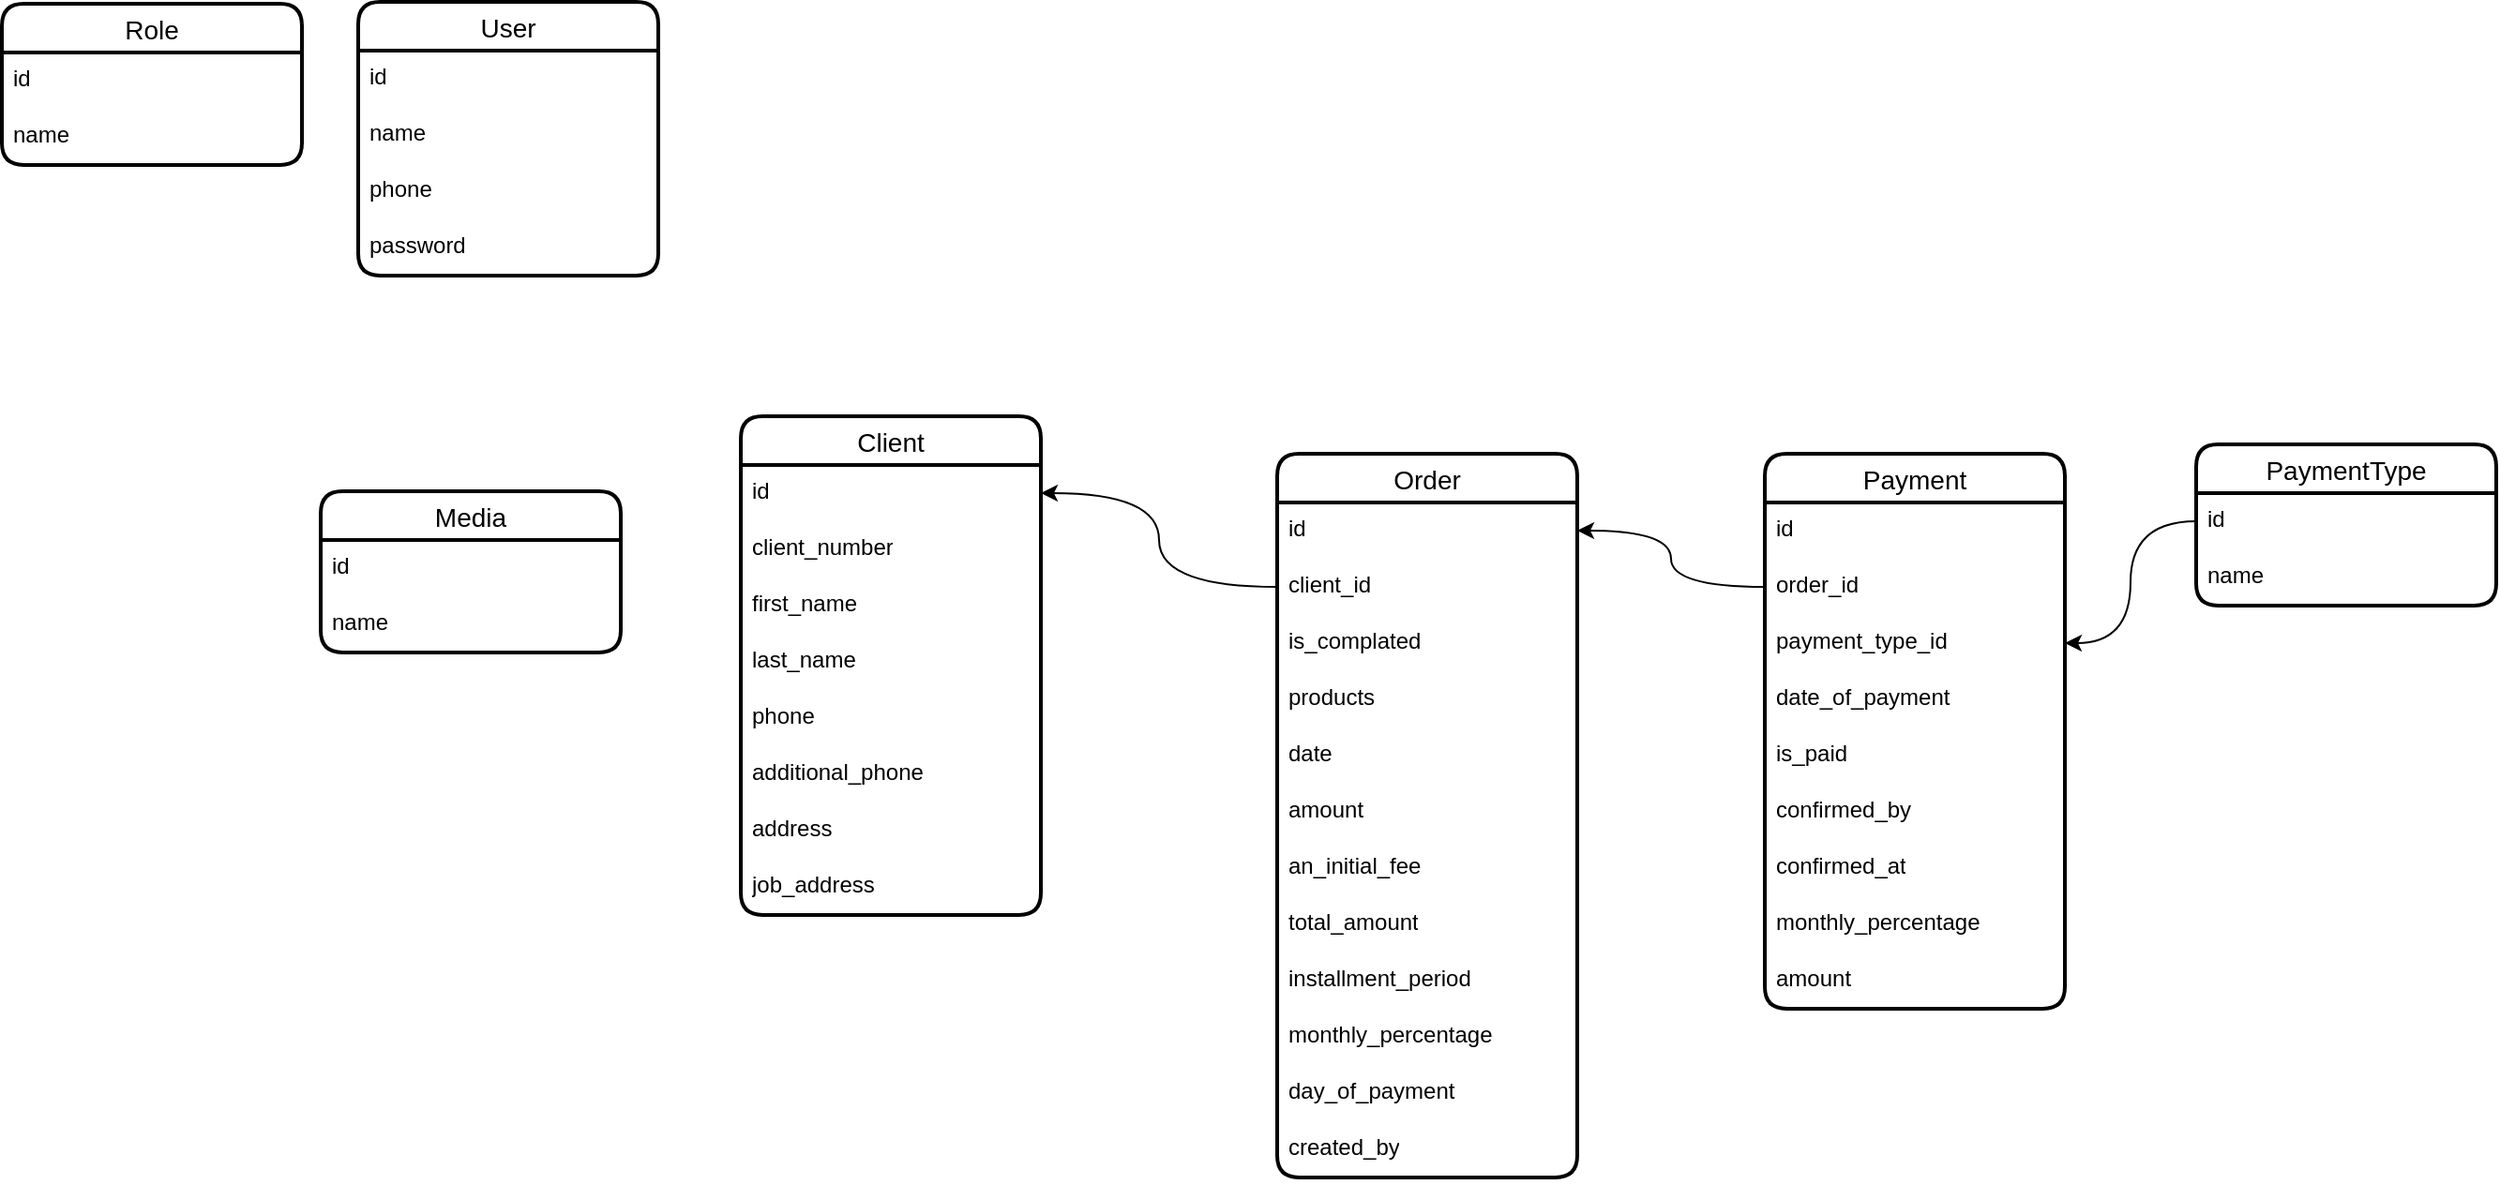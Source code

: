 <mxfile version="24.0.8" type="github">
  <diagram name="Страница — 1" id="WHzNaa2vAF3_SvquMsoz">
    <mxGraphModel dx="989" dy="509" grid="1" gridSize="10" guides="1" tooltips="1" connect="1" arrows="1" fold="1" page="1" pageScale="1" pageWidth="827" pageHeight="1169" math="0" shadow="0">
      <root>
        <mxCell id="0" />
        <mxCell id="1" parent="0" />
        <mxCell id="ufpbq39WT0exQgd2Rxnb-1" value="User" style="swimlane;fontStyle=0;childLayout=stackLayout;horizontal=1;startSize=26;horizontalStack=0;resizeParent=1;resizeParentMax=0;resizeLast=0;collapsible=1;marginBottom=0;align=center;fontSize=14;strokeWidth=2;rounded=1;shadow=0;glass=0;swimlaneLine=1;" parent="1" vertex="1">
          <mxGeometry x="360" y="280" width="160" height="146" as="geometry" />
        </mxCell>
        <mxCell id="ufpbq39WT0exQgd2Rxnb-2" value="id" style="text;strokeColor=none;fillColor=none;spacingLeft=4;spacingRight=4;overflow=hidden;rotatable=0;points=[[0,0.5],[1,0.5]];portConstraint=eastwest;fontSize=12;whiteSpace=wrap;html=1;" parent="ufpbq39WT0exQgd2Rxnb-1" vertex="1">
          <mxGeometry y="26" width="160" height="30" as="geometry" />
        </mxCell>
        <mxCell id="ufpbq39WT0exQgd2Rxnb-3" value="name" style="text;strokeColor=none;fillColor=none;spacingLeft=4;spacingRight=4;overflow=hidden;rotatable=0;points=[[0,0.5],[1,0.5]];portConstraint=eastwest;fontSize=12;whiteSpace=wrap;html=1;" parent="ufpbq39WT0exQgd2Rxnb-1" vertex="1">
          <mxGeometry y="56" width="160" height="30" as="geometry" />
        </mxCell>
        <mxCell id="ufpbq39WT0exQgd2Rxnb-4" value="phone" style="text;strokeColor=none;fillColor=none;spacingLeft=4;spacingRight=4;overflow=hidden;rotatable=0;points=[[0,0.5],[1,0.5]];portConstraint=eastwest;fontSize=12;whiteSpace=wrap;html=1;" parent="ufpbq39WT0exQgd2Rxnb-1" vertex="1">
          <mxGeometry y="86" width="160" height="30" as="geometry" />
        </mxCell>
        <mxCell id="ufpbq39WT0exQgd2Rxnb-5" value="password" style="text;strokeColor=none;fillColor=none;spacingLeft=4;spacingRight=4;overflow=hidden;rotatable=0;points=[[0,0.5],[1,0.5]];portConstraint=eastwest;fontSize=12;whiteSpace=wrap;html=1;" parent="ufpbq39WT0exQgd2Rxnb-1" vertex="1">
          <mxGeometry y="116" width="160" height="30" as="geometry" />
        </mxCell>
        <mxCell id="ufpbq39WT0exQgd2Rxnb-11" value="Order" style="swimlane;fontStyle=0;childLayout=stackLayout;horizontal=1;startSize=26;horizontalStack=0;resizeParent=1;resizeParentMax=0;resizeLast=0;collapsible=1;marginBottom=0;align=center;fontSize=14;strokeWidth=2;rounded=1;shadow=0;glass=0;swimlaneLine=1;" parent="1" vertex="1">
          <mxGeometry x="850" y="521" width="160" height="386" as="geometry" />
        </mxCell>
        <mxCell id="ufpbq39WT0exQgd2Rxnb-12" value="id" style="text;strokeColor=none;fillColor=none;spacingLeft=4;spacingRight=4;overflow=hidden;rotatable=0;points=[[0,0.5],[1,0.5]];portConstraint=eastwest;fontSize=12;whiteSpace=wrap;html=1;" parent="ufpbq39WT0exQgd2Rxnb-11" vertex="1">
          <mxGeometry y="26" width="160" height="30" as="geometry" />
        </mxCell>
        <mxCell id="ufpbq39WT0exQgd2Rxnb-13" value="client_id" style="text;strokeColor=none;fillColor=none;spacingLeft=4;spacingRight=4;overflow=hidden;rotatable=0;points=[[0,0.5],[1,0.5]];portConstraint=eastwest;fontSize=12;whiteSpace=wrap;html=1;" parent="ufpbq39WT0exQgd2Rxnb-11" vertex="1">
          <mxGeometry y="56" width="160" height="30" as="geometry" />
        </mxCell>
        <mxCell id="ufpbq39WT0exQgd2Rxnb-19" value="is_complated" style="text;strokeColor=none;fillColor=none;spacingLeft=4;spacingRight=4;overflow=hidden;rotatable=0;points=[[0,0.5],[1,0.5]];portConstraint=eastwest;fontSize=12;whiteSpace=wrap;html=1;" parent="ufpbq39WT0exQgd2Rxnb-11" vertex="1">
          <mxGeometry y="86" width="160" height="30" as="geometry" />
        </mxCell>
        <mxCell id="ufpbq39WT0exQgd2Rxnb-30" value="products" style="text;strokeColor=none;fillColor=none;spacingLeft=4;spacingRight=4;overflow=hidden;rotatable=0;points=[[0,0.5],[1,0.5]];portConstraint=eastwest;fontSize=12;whiteSpace=wrap;html=1;" parent="ufpbq39WT0exQgd2Rxnb-11" vertex="1">
          <mxGeometry y="116" width="160" height="30" as="geometry" />
        </mxCell>
        <mxCell id="ufpbq39WT0exQgd2Rxnb-32" value="date" style="text;strokeColor=none;fillColor=none;spacingLeft=4;spacingRight=4;overflow=hidden;rotatable=0;points=[[0,0.5],[1,0.5]];portConstraint=eastwest;fontSize=12;whiteSpace=wrap;html=1;" parent="ufpbq39WT0exQgd2Rxnb-11" vertex="1">
          <mxGeometry y="146" width="160" height="30" as="geometry" />
        </mxCell>
        <mxCell id="2HXU6Upzlg9KUPoMQx_O-27" value="amount" style="text;strokeColor=none;fillColor=none;spacingLeft=4;spacingRight=4;overflow=hidden;rotatable=0;points=[[0,0.5],[1,0.5]];portConstraint=eastwest;fontSize=12;whiteSpace=wrap;html=1;" parent="ufpbq39WT0exQgd2Rxnb-11" vertex="1">
          <mxGeometry y="176" width="160" height="30" as="geometry" />
        </mxCell>
        <mxCell id="2HXU6Upzlg9KUPoMQx_O-28" value="an_initial_fee" style="text;strokeColor=none;fillColor=none;spacingLeft=4;spacingRight=4;overflow=hidden;rotatable=0;points=[[0,0.5],[1,0.5]];portConstraint=eastwest;fontSize=12;whiteSpace=wrap;html=1;" parent="ufpbq39WT0exQgd2Rxnb-11" vertex="1">
          <mxGeometry y="206" width="160" height="30" as="geometry" />
        </mxCell>
        <mxCell id="2HXU6Upzlg9KUPoMQx_O-29" value="total_amount" style="text;strokeColor=none;fillColor=none;spacingLeft=4;spacingRight=4;overflow=hidden;rotatable=0;points=[[0,0.5],[1,0.5]];portConstraint=eastwest;fontSize=12;whiteSpace=wrap;html=1;" parent="ufpbq39WT0exQgd2Rxnb-11" vertex="1">
          <mxGeometry y="236" width="160" height="30" as="geometry" />
        </mxCell>
        <mxCell id="2HXU6Upzlg9KUPoMQx_O-31" value="installment_period" style="text;strokeColor=none;fillColor=none;spacingLeft=4;spacingRight=4;overflow=hidden;rotatable=0;points=[[0,0.5],[1,0.5]];portConstraint=eastwest;fontSize=12;whiteSpace=wrap;html=1;" parent="ufpbq39WT0exQgd2Rxnb-11" vertex="1">
          <mxGeometry y="266" width="160" height="30" as="geometry" />
        </mxCell>
        <mxCell id="2HXU6Upzlg9KUPoMQx_O-30" value="monthly_percentage" style="text;strokeColor=none;fillColor=none;spacingLeft=4;spacingRight=4;overflow=hidden;rotatable=0;points=[[0,0.5],[1,0.5]];portConstraint=eastwest;fontSize=12;whiteSpace=wrap;html=1;" parent="ufpbq39WT0exQgd2Rxnb-11" vertex="1">
          <mxGeometry y="296" width="160" height="30" as="geometry" />
        </mxCell>
        <mxCell id="2HXU6Upzlg9KUPoMQx_O-46" value="day_of_payment" style="text;strokeColor=none;fillColor=none;spacingLeft=4;spacingRight=4;overflow=hidden;rotatable=0;points=[[0,0.5],[1,0.5]];portConstraint=eastwest;fontSize=12;whiteSpace=wrap;html=1;" parent="ufpbq39WT0exQgd2Rxnb-11" vertex="1">
          <mxGeometry y="326" width="160" height="30" as="geometry" />
        </mxCell>
        <mxCell id="ufpbq39WT0exQgd2Rxnb-31" value="created_by" style="text;strokeColor=none;fillColor=none;spacingLeft=4;spacingRight=4;overflow=hidden;rotatable=0;points=[[0,0.5],[1,0.5]];portConstraint=eastwest;fontSize=12;whiteSpace=wrap;html=1;" parent="ufpbq39WT0exQgd2Rxnb-11" vertex="1">
          <mxGeometry y="356" width="160" height="30" as="geometry" />
        </mxCell>
        <mxCell id="2HXU6Upzlg9KUPoMQx_O-1" value="Role" style="swimlane;fontStyle=0;childLayout=stackLayout;horizontal=1;startSize=26;horizontalStack=0;resizeParent=1;resizeParentMax=0;resizeLast=0;collapsible=1;marginBottom=0;align=center;fontSize=14;strokeWidth=2;rounded=1;shadow=0;glass=0;swimlaneLine=1;" parent="1" vertex="1">
          <mxGeometry x="170" y="281" width="160" height="86" as="geometry" />
        </mxCell>
        <mxCell id="2HXU6Upzlg9KUPoMQx_O-2" value="id" style="text;strokeColor=none;fillColor=none;spacingLeft=4;spacingRight=4;overflow=hidden;rotatable=0;points=[[0,0.5],[1,0.5]];portConstraint=eastwest;fontSize=12;whiteSpace=wrap;html=1;" parent="2HXU6Upzlg9KUPoMQx_O-1" vertex="1">
          <mxGeometry y="26" width="160" height="30" as="geometry" />
        </mxCell>
        <mxCell id="2HXU6Upzlg9KUPoMQx_O-3" value="name" style="text;strokeColor=none;fillColor=none;spacingLeft=4;spacingRight=4;overflow=hidden;rotatable=0;points=[[0,0.5],[1,0.5]];portConstraint=eastwest;fontSize=12;whiteSpace=wrap;html=1;" parent="2HXU6Upzlg9KUPoMQx_O-1" vertex="1">
          <mxGeometry y="56" width="160" height="30" as="geometry" />
        </mxCell>
        <mxCell id="2HXU6Upzlg9KUPoMQx_O-6" value="Client" style="swimlane;fontStyle=0;childLayout=stackLayout;horizontal=1;startSize=26;horizontalStack=0;resizeParent=1;resizeParentMax=0;resizeLast=0;collapsible=1;marginBottom=0;align=center;fontSize=14;strokeWidth=2;rounded=1;shadow=0;glass=0;swimlaneLine=1;" parent="1" vertex="1">
          <mxGeometry x="564" y="501" width="160" height="266" as="geometry" />
        </mxCell>
        <mxCell id="2HXU6Upzlg9KUPoMQx_O-7" value="id" style="text;strokeColor=none;fillColor=none;spacingLeft=4;spacingRight=4;overflow=hidden;rotatable=0;points=[[0,0.5],[1,0.5]];portConstraint=eastwest;fontSize=12;whiteSpace=wrap;html=1;" parent="2HXU6Upzlg9KUPoMQx_O-6" vertex="1">
          <mxGeometry y="26" width="160" height="30" as="geometry" />
        </mxCell>
        <mxCell id="2HXU6Upzlg9KUPoMQx_O-17" value="client_number" style="text;strokeColor=none;fillColor=none;spacingLeft=4;spacingRight=4;overflow=hidden;rotatable=0;points=[[0,0.5],[1,0.5]];portConstraint=eastwest;fontSize=12;whiteSpace=wrap;html=1;" parent="2HXU6Upzlg9KUPoMQx_O-6" vertex="1">
          <mxGeometry y="56" width="160" height="30" as="geometry" />
        </mxCell>
        <mxCell id="2HXU6Upzlg9KUPoMQx_O-8" value="first_name" style="text;strokeColor=none;fillColor=none;spacingLeft=4;spacingRight=4;overflow=hidden;rotatable=0;points=[[0,0.5],[1,0.5]];portConstraint=eastwest;fontSize=12;whiteSpace=wrap;html=1;" parent="2HXU6Upzlg9KUPoMQx_O-6" vertex="1">
          <mxGeometry y="86" width="160" height="30" as="geometry" />
        </mxCell>
        <mxCell id="2HXU6Upzlg9KUPoMQx_O-26" value="last_name" style="text;strokeColor=none;fillColor=none;spacingLeft=4;spacingRight=4;overflow=hidden;rotatable=0;points=[[0,0.5],[1,0.5]];portConstraint=eastwest;fontSize=12;whiteSpace=wrap;html=1;" parent="2HXU6Upzlg9KUPoMQx_O-6" vertex="1">
          <mxGeometry y="116" width="160" height="30" as="geometry" />
        </mxCell>
        <mxCell id="2HXU6Upzlg9KUPoMQx_O-9" value="phone" style="text;strokeColor=none;fillColor=none;spacingLeft=4;spacingRight=4;overflow=hidden;rotatable=0;points=[[0,0.5],[1,0.5]];portConstraint=eastwest;fontSize=12;whiteSpace=wrap;html=1;" parent="2HXU6Upzlg9KUPoMQx_O-6" vertex="1">
          <mxGeometry y="146" width="160" height="30" as="geometry" />
        </mxCell>
        <mxCell id="2HXU6Upzlg9KUPoMQx_O-11" value="additional_phone" style="text;strokeColor=none;fillColor=none;spacingLeft=4;spacingRight=4;overflow=hidden;rotatable=0;points=[[0,0.5],[1,0.5]];portConstraint=eastwest;fontSize=12;whiteSpace=wrap;html=1;" parent="2HXU6Upzlg9KUPoMQx_O-6" vertex="1">
          <mxGeometry y="176" width="160" height="30" as="geometry" />
        </mxCell>
        <mxCell id="2HXU6Upzlg9KUPoMQx_O-10" value="address" style="text;strokeColor=none;fillColor=none;spacingLeft=4;spacingRight=4;overflow=hidden;rotatable=0;points=[[0,0.5],[1,0.5]];portConstraint=eastwest;fontSize=12;whiteSpace=wrap;html=1;" parent="2HXU6Upzlg9KUPoMQx_O-6" vertex="1">
          <mxGeometry y="206" width="160" height="30" as="geometry" />
        </mxCell>
        <mxCell id="2HXU6Upzlg9KUPoMQx_O-12" value="job_address" style="text;strokeColor=none;fillColor=none;spacingLeft=4;spacingRight=4;overflow=hidden;rotatable=0;points=[[0,0.5],[1,0.5]];portConstraint=eastwest;fontSize=12;whiteSpace=wrap;html=1;" parent="2HXU6Upzlg9KUPoMQx_O-6" vertex="1">
          <mxGeometry y="236" width="160" height="30" as="geometry" />
        </mxCell>
        <mxCell id="2HXU6Upzlg9KUPoMQx_O-13" value="Media" style="swimlane;fontStyle=0;childLayout=stackLayout;horizontal=1;startSize=26;horizontalStack=0;resizeParent=1;resizeParentMax=0;resizeLast=0;collapsible=1;marginBottom=0;align=center;fontSize=14;strokeWidth=2;rounded=1;shadow=0;glass=0;swimlaneLine=1;" parent="1" vertex="1">
          <mxGeometry x="340" y="541" width="160" height="86" as="geometry" />
        </mxCell>
        <mxCell id="2HXU6Upzlg9KUPoMQx_O-14" value="id" style="text;strokeColor=none;fillColor=none;spacingLeft=4;spacingRight=4;overflow=hidden;rotatable=0;points=[[0,0.5],[1,0.5]];portConstraint=eastwest;fontSize=12;whiteSpace=wrap;html=1;" parent="2HXU6Upzlg9KUPoMQx_O-13" vertex="1">
          <mxGeometry y="26" width="160" height="30" as="geometry" />
        </mxCell>
        <mxCell id="2HXU6Upzlg9KUPoMQx_O-15" value="name" style="text;strokeColor=none;fillColor=none;spacingLeft=4;spacingRight=4;overflow=hidden;rotatable=0;points=[[0,0.5],[1,0.5]];portConstraint=eastwest;fontSize=12;whiteSpace=wrap;html=1;" parent="2HXU6Upzlg9KUPoMQx_O-13" vertex="1">
          <mxGeometry y="56" width="160" height="30" as="geometry" />
        </mxCell>
        <mxCell id="2HXU6Upzlg9KUPoMQx_O-16" style="edgeStyle=orthogonalEdgeStyle;rounded=0;orthogonalLoop=1;jettySize=auto;html=1;entryX=1;entryY=0.5;entryDx=0;entryDy=0;elbow=vertical;curved=1;" parent="1" source="ufpbq39WT0exQgd2Rxnb-13" target="2HXU6Upzlg9KUPoMQx_O-7" edge="1">
          <mxGeometry relative="1" as="geometry" />
        </mxCell>
        <mxCell id="2HXU6Upzlg9KUPoMQx_O-18" value="Payment" style="swimlane;fontStyle=0;childLayout=stackLayout;horizontal=1;startSize=26;horizontalStack=0;resizeParent=1;resizeParentMax=0;resizeLast=0;collapsible=1;marginBottom=0;align=center;fontSize=14;strokeWidth=2;rounded=1;shadow=0;glass=0;swimlaneLine=1;" parent="1" vertex="1">
          <mxGeometry x="1110" y="521" width="160" height="296" as="geometry" />
        </mxCell>
        <mxCell id="2HXU6Upzlg9KUPoMQx_O-19" value="id" style="text;strokeColor=none;fillColor=none;spacingLeft=4;spacingRight=4;overflow=hidden;rotatable=0;points=[[0,0.5],[1,0.5]];portConstraint=eastwest;fontSize=12;whiteSpace=wrap;html=1;" parent="2HXU6Upzlg9KUPoMQx_O-18" vertex="1">
          <mxGeometry y="26" width="160" height="30" as="geometry" />
        </mxCell>
        <mxCell id="2HXU6Upzlg9KUPoMQx_O-20" value="order_id" style="text;strokeColor=none;fillColor=none;spacingLeft=4;spacingRight=4;overflow=hidden;rotatable=0;points=[[0,0.5],[1,0.5]];portConstraint=eastwest;fontSize=12;whiteSpace=wrap;html=1;" parent="2HXU6Upzlg9KUPoMQx_O-18" vertex="1">
          <mxGeometry y="56" width="160" height="30" as="geometry" />
        </mxCell>
        <mxCell id="2HXU6Upzlg9KUPoMQx_O-21" value="payment_type_id" style="text;strokeColor=none;fillColor=none;spacingLeft=4;spacingRight=4;overflow=hidden;rotatable=0;points=[[0,0.5],[1,0.5]];portConstraint=eastwest;fontSize=12;whiteSpace=wrap;html=1;" parent="2HXU6Upzlg9KUPoMQx_O-18" vertex="1">
          <mxGeometry y="86" width="160" height="30" as="geometry" />
        </mxCell>
        <mxCell id="2HXU6Upzlg9KUPoMQx_O-22" value="date_of_payment" style="text;strokeColor=none;fillColor=none;spacingLeft=4;spacingRight=4;overflow=hidden;rotatable=0;points=[[0,0.5],[1,0.5]];portConstraint=eastwest;fontSize=12;whiteSpace=wrap;html=1;" parent="2HXU6Upzlg9KUPoMQx_O-18" vertex="1">
          <mxGeometry y="116" width="160" height="30" as="geometry" />
        </mxCell>
        <mxCell id="2HXU6Upzlg9KUPoMQx_O-32" value="is_paid" style="text;strokeColor=none;fillColor=none;spacingLeft=4;spacingRight=4;overflow=hidden;rotatable=0;points=[[0,0.5],[1,0.5]];portConstraint=eastwest;fontSize=12;whiteSpace=wrap;html=1;" parent="2HXU6Upzlg9KUPoMQx_O-18" vertex="1">
          <mxGeometry y="146" width="160" height="30" as="geometry" />
        </mxCell>
        <mxCell id="2HXU6Upzlg9KUPoMQx_O-44" value="confirmed_by" style="text;strokeColor=none;fillColor=none;spacingLeft=4;spacingRight=4;overflow=hidden;rotatable=0;points=[[0,0.5],[1,0.5]];portConstraint=eastwest;fontSize=12;whiteSpace=wrap;html=1;" parent="2HXU6Upzlg9KUPoMQx_O-18" vertex="1">
          <mxGeometry y="176" width="160" height="30" as="geometry" />
        </mxCell>
        <mxCell id="2HXU6Upzlg9KUPoMQx_O-45" value="confirmed_at" style="text;strokeColor=none;fillColor=none;spacingLeft=4;spacingRight=4;overflow=hidden;rotatable=0;points=[[0,0.5],[1,0.5]];portConstraint=eastwest;fontSize=12;whiteSpace=wrap;html=1;" parent="2HXU6Upzlg9KUPoMQx_O-18" vertex="1">
          <mxGeometry y="206" width="160" height="30" as="geometry" />
        </mxCell>
        <mxCell id="3xzzMHhzONUQdZBWQZge-1" value="monthly_percentage" style="text;strokeColor=none;fillColor=none;spacingLeft=4;spacingRight=4;overflow=hidden;rotatable=0;points=[[0,0.5],[1,0.5]];portConstraint=eastwest;fontSize=12;whiteSpace=wrap;html=1;" vertex="1" parent="2HXU6Upzlg9KUPoMQx_O-18">
          <mxGeometry y="236" width="160" height="30" as="geometry" />
        </mxCell>
        <mxCell id="3xzzMHhzONUQdZBWQZge-2" value="amount" style="text;strokeColor=none;fillColor=none;spacingLeft=4;spacingRight=4;overflow=hidden;rotatable=0;points=[[0,0.5],[1,0.5]];portConstraint=eastwest;fontSize=12;whiteSpace=wrap;html=1;" vertex="1" parent="2HXU6Upzlg9KUPoMQx_O-18">
          <mxGeometry y="266" width="160" height="30" as="geometry" />
        </mxCell>
        <mxCell id="2HXU6Upzlg9KUPoMQx_O-25" style="edgeStyle=orthogonalEdgeStyle;rounded=0;orthogonalLoop=1;jettySize=auto;html=1;entryX=1;entryY=0.5;entryDx=0;entryDy=0;curved=1;" parent="1" source="2HXU6Upzlg9KUPoMQx_O-20" target="ufpbq39WT0exQgd2Rxnb-12" edge="1">
          <mxGeometry relative="1" as="geometry" />
        </mxCell>
        <mxCell id="2HXU6Upzlg9KUPoMQx_O-33" value="PaymentType" style="swimlane;fontStyle=0;childLayout=stackLayout;horizontal=1;startSize=26;horizontalStack=0;resizeParent=1;resizeParentMax=0;resizeLast=0;collapsible=1;marginBottom=0;align=center;fontSize=14;strokeWidth=2;rounded=1;shadow=0;glass=0;swimlaneLine=1;" parent="1" vertex="1">
          <mxGeometry x="1340" y="516" width="160" height="86" as="geometry" />
        </mxCell>
        <mxCell id="2HXU6Upzlg9KUPoMQx_O-34" value="id" style="text;strokeColor=none;fillColor=none;spacingLeft=4;spacingRight=4;overflow=hidden;rotatable=0;points=[[0,0.5],[1,0.5]];portConstraint=eastwest;fontSize=12;whiteSpace=wrap;html=1;" parent="2HXU6Upzlg9KUPoMQx_O-33" vertex="1">
          <mxGeometry y="26" width="160" height="30" as="geometry" />
        </mxCell>
        <mxCell id="2HXU6Upzlg9KUPoMQx_O-35" value="name" style="text;strokeColor=none;fillColor=none;spacingLeft=4;spacingRight=4;overflow=hidden;rotatable=0;points=[[0,0.5],[1,0.5]];portConstraint=eastwest;fontSize=12;whiteSpace=wrap;html=1;" parent="2HXU6Upzlg9KUPoMQx_O-33" vertex="1">
          <mxGeometry y="56" width="160" height="30" as="geometry" />
        </mxCell>
        <mxCell id="2HXU6Upzlg9KUPoMQx_O-43" style="edgeStyle=orthogonalEdgeStyle;rounded=0;orthogonalLoop=1;jettySize=auto;html=1;entryX=1;entryY=0.5;entryDx=0;entryDy=0;curved=1;" parent="1" source="2HXU6Upzlg9KUPoMQx_O-34" target="2HXU6Upzlg9KUPoMQx_O-21" edge="1">
          <mxGeometry relative="1" as="geometry" />
        </mxCell>
      </root>
    </mxGraphModel>
  </diagram>
</mxfile>
